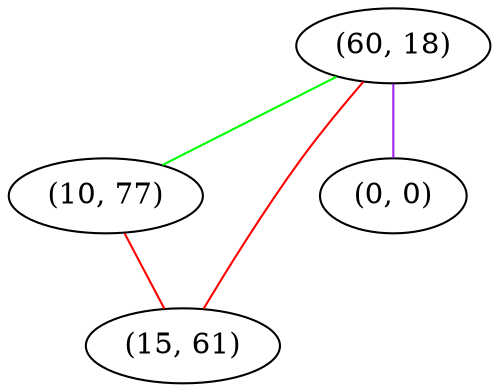 graph "" {
"(60, 18)";
"(10, 77)";
"(15, 61)";
"(0, 0)";
"(60, 18)" -- "(10, 77)"  [color=green, key=0, weight=2];
"(60, 18)" -- "(15, 61)"  [color=red, key=0, weight=1];
"(60, 18)" -- "(0, 0)"  [color=purple, key=0, weight=4];
"(10, 77)" -- "(15, 61)"  [color=red, key=0, weight=1];
}
